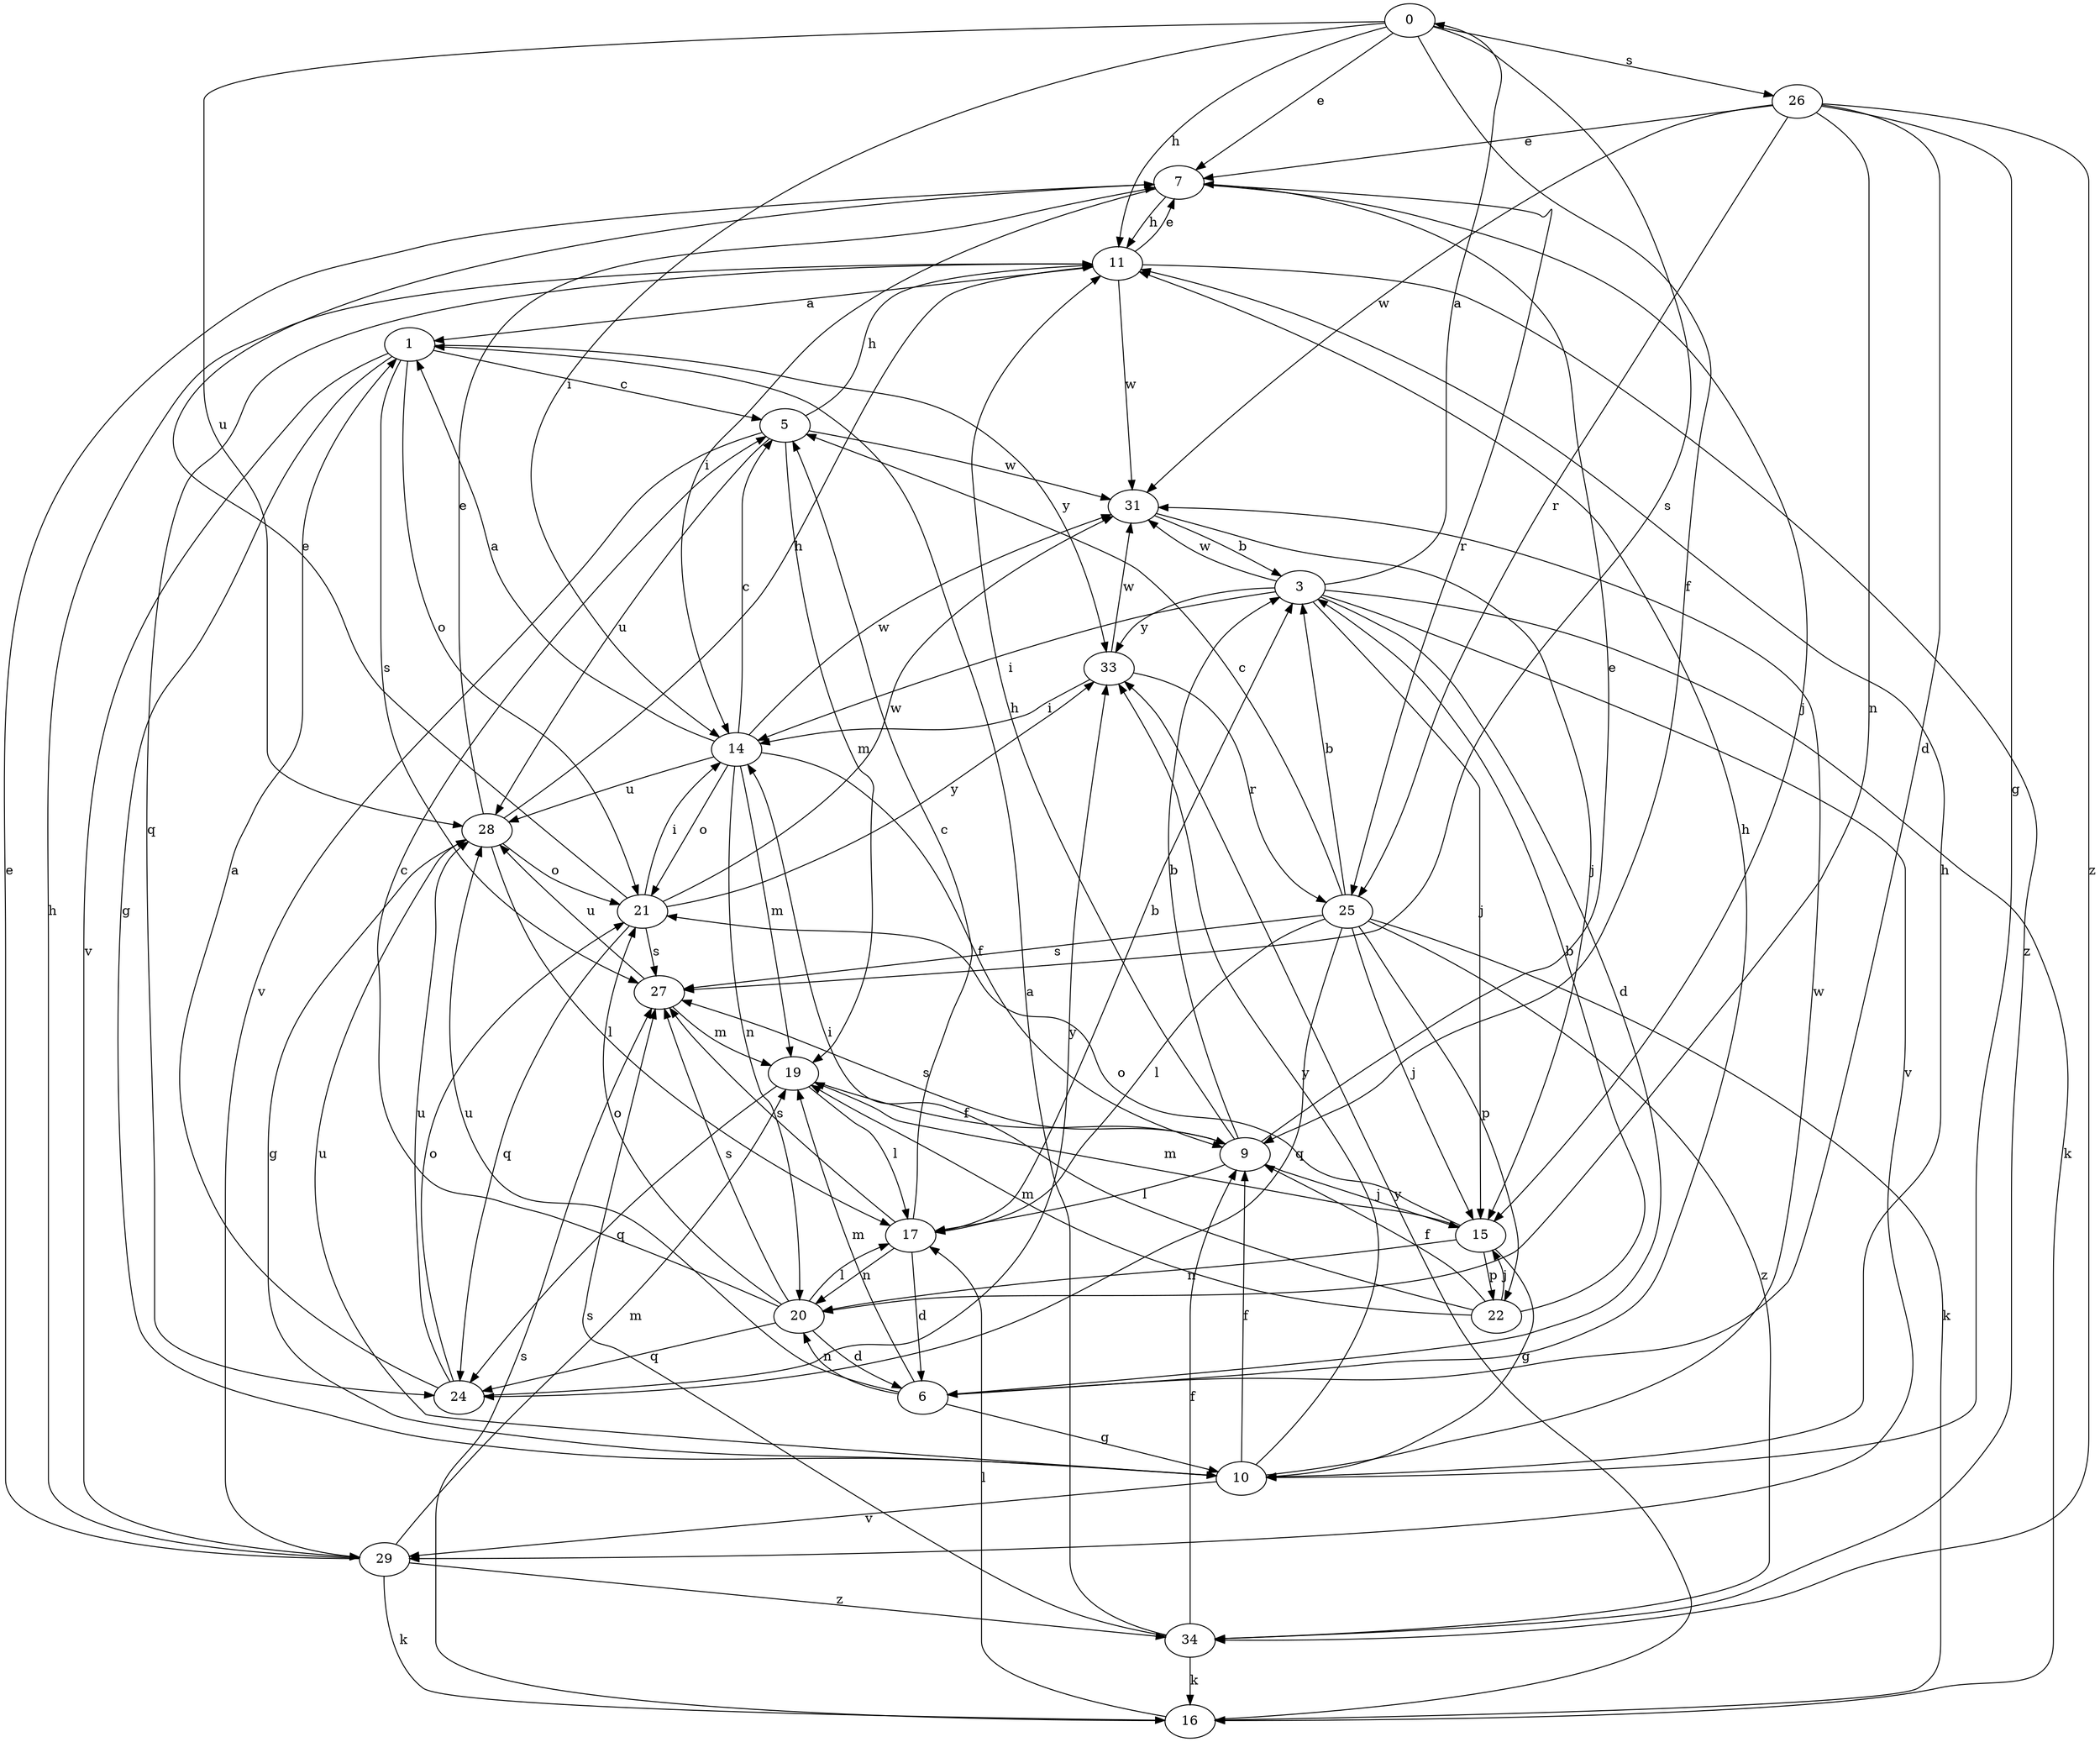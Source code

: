 strict digraph  {
0;
1;
3;
5;
6;
7;
9;
10;
11;
14;
15;
16;
17;
19;
20;
21;
22;
24;
25;
26;
27;
28;
29;
31;
33;
34;
0 -> 7  [label=e];
0 -> 9  [label=f];
0 -> 11  [label=h];
0 -> 14  [label=i];
0 -> 26  [label=s];
0 -> 27  [label=s];
0 -> 28  [label=u];
1 -> 5  [label=c];
1 -> 10  [label=g];
1 -> 21  [label=o];
1 -> 27  [label=s];
1 -> 29  [label=v];
1 -> 33  [label=y];
3 -> 0  [label=a];
3 -> 6  [label=d];
3 -> 14  [label=i];
3 -> 15  [label=j];
3 -> 16  [label=k];
3 -> 29  [label=v];
3 -> 31  [label=w];
3 -> 33  [label=y];
5 -> 11  [label=h];
5 -> 19  [label=m];
5 -> 28  [label=u];
5 -> 29  [label=v];
5 -> 31  [label=w];
6 -> 10  [label=g];
6 -> 11  [label=h];
6 -> 19  [label=m];
6 -> 20  [label=n];
6 -> 28  [label=u];
7 -> 11  [label=h];
7 -> 14  [label=i];
7 -> 15  [label=j];
7 -> 25  [label=r];
9 -> 3  [label=b];
9 -> 7  [label=e];
9 -> 11  [label=h];
9 -> 15  [label=j];
9 -> 17  [label=l];
9 -> 27  [label=s];
10 -> 9  [label=f];
10 -> 11  [label=h];
10 -> 28  [label=u];
10 -> 29  [label=v];
10 -> 31  [label=w];
10 -> 33  [label=y];
11 -> 1  [label=a];
11 -> 7  [label=e];
11 -> 24  [label=q];
11 -> 31  [label=w];
11 -> 34  [label=z];
14 -> 1  [label=a];
14 -> 5  [label=c];
14 -> 9  [label=f];
14 -> 19  [label=m];
14 -> 20  [label=n];
14 -> 21  [label=o];
14 -> 28  [label=u];
14 -> 31  [label=w];
15 -> 10  [label=g];
15 -> 19  [label=m];
15 -> 20  [label=n];
15 -> 21  [label=o];
15 -> 22  [label=p];
16 -> 17  [label=l];
16 -> 27  [label=s];
16 -> 33  [label=y];
17 -> 3  [label=b];
17 -> 5  [label=c];
17 -> 6  [label=d];
17 -> 20  [label=n];
17 -> 27  [label=s];
19 -> 9  [label=f];
19 -> 17  [label=l];
19 -> 24  [label=q];
20 -> 5  [label=c];
20 -> 6  [label=d];
20 -> 17  [label=l];
20 -> 21  [label=o];
20 -> 24  [label=q];
20 -> 27  [label=s];
21 -> 7  [label=e];
21 -> 14  [label=i];
21 -> 24  [label=q];
21 -> 27  [label=s];
21 -> 31  [label=w];
21 -> 33  [label=y];
22 -> 3  [label=b];
22 -> 9  [label=f];
22 -> 14  [label=i];
22 -> 15  [label=j];
22 -> 19  [label=m];
24 -> 1  [label=a];
24 -> 21  [label=o];
24 -> 28  [label=u];
24 -> 33  [label=y];
25 -> 3  [label=b];
25 -> 5  [label=c];
25 -> 15  [label=j];
25 -> 16  [label=k];
25 -> 17  [label=l];
25 -> 22  [label=p];
25 -> 24  [label=q];
25 -> 27  [label=s];
25 -> 34  [label=z];
26 -> 6  [label=d];
26 -> 7  [label=e];
26 -> 10  [label=g];
26 -> 20  [label=n];
26 -> 25  [label=r];
26 -> 31  [label=w];
26 -> 34  [label=z];
27 -> 19  [label=m];
27 -> 28  [label=u];
28 -> 7  [label=e];
28 -> 10  [label=g];
28 -> 11  [label=h];
28 -> 17  [label=l];
28 -> 21  [label=o];
29 -> 7  [label=e];
29 -> 11  [label=h];
29 -> 16  [label=k];
29 -> 19  [label=m];
29 -> 34  [label=z];
31 -> 3  [label=b];
31 -> 15  [label=j];
33 -> 14  [label=i];
33 -> 25  [label=r];
33 -> 31  [label=w];
34 -> 1  [label=a];
34 -> 9  [label=f];
34 -> 16  [label=k];
34 -> 27  [label=s];
}
